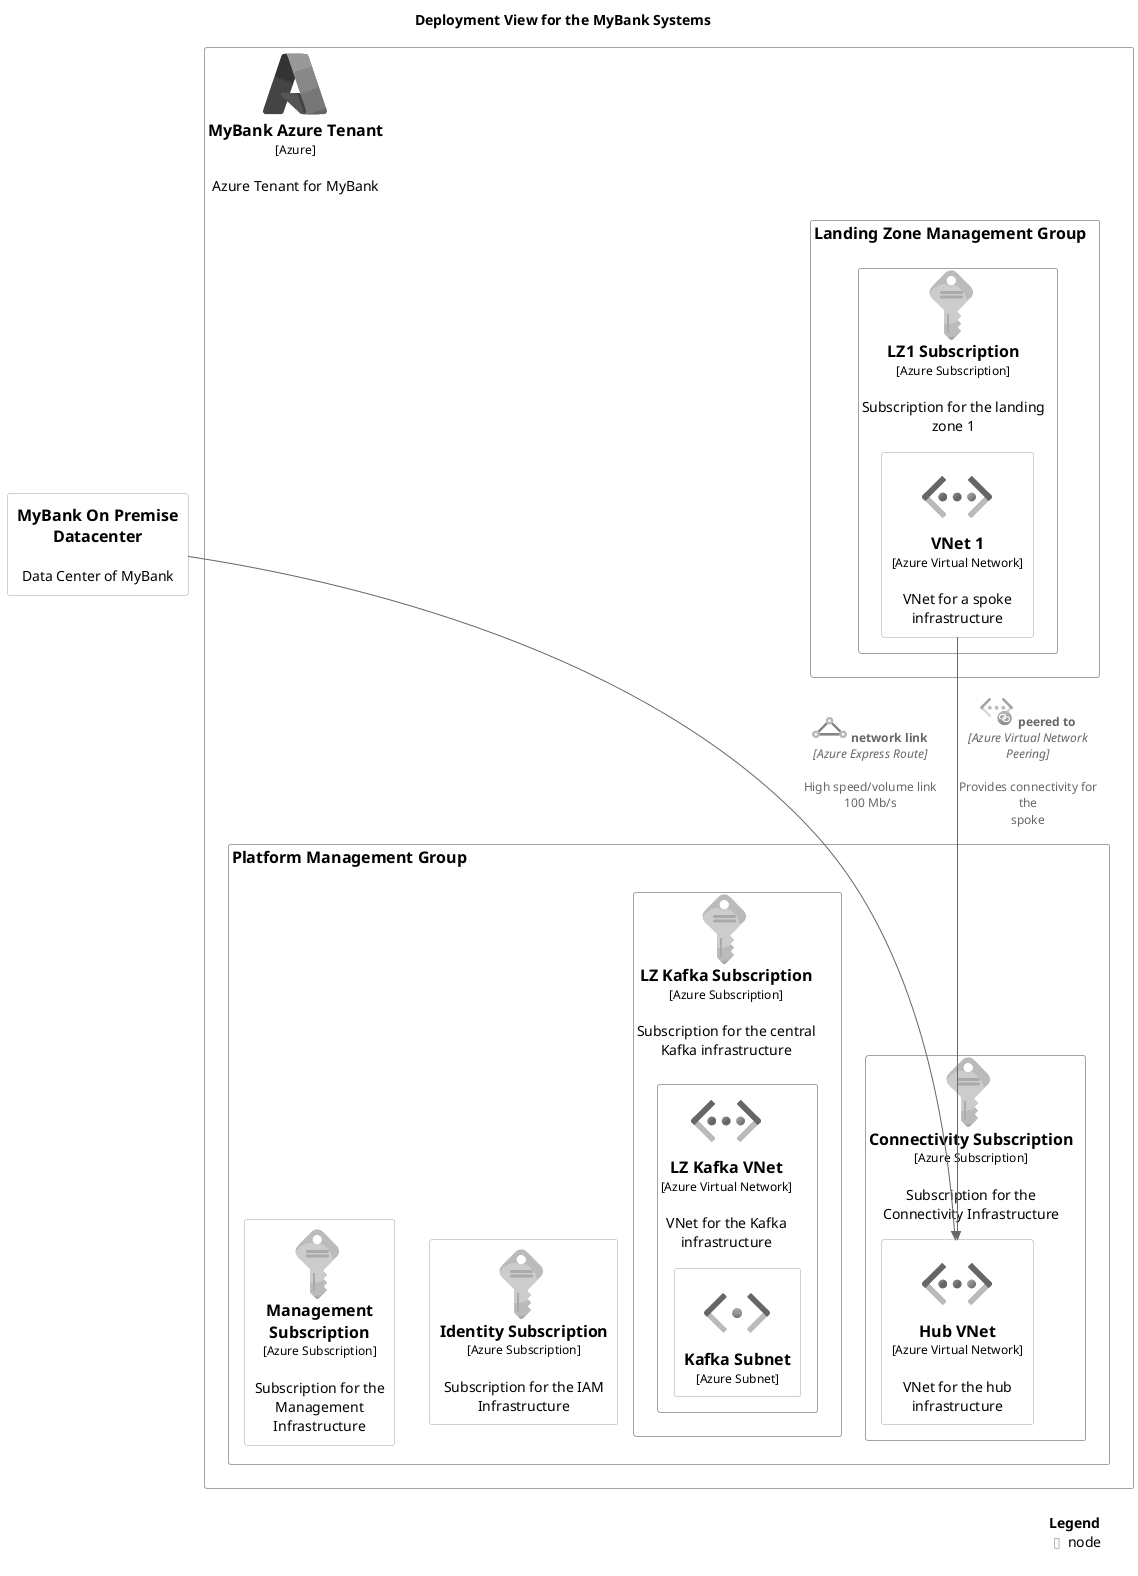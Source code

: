 @startuml deployment-view
!include <C4/C4_Deployment.puml>
!include <awslib14/AWSCommon>
!include <awslib14/AWSC4Integration>
!include <azure/AzureCommon>
!include <azure/AzureC4Integration>
!include <tupadr3/common>
!include <azure/Networking/AzureSubnet>
!include <azure/Networking/AzureExpressRoute>
!include <azure/General/Azure>
!include <azure/Management/AzureSubscription>
!include <azure/Networking/AzureVirtualNetworkPeering>
!include <azure/Networking/AzureVirtualNetwork>


LAYOUT_TOP_DOWN()




title Deployment View for the MyBank Systems
Node(mybank_itManagement_azure_mybankTenant, "MyBank Azure Tenant", $descr="Azure Tenant for MyBank", $type="Azure", $sprite="Azure") {
  Node(mybank_itManagement_azure_landingZoneManagementGroup, "Landing Zone Management Group") {
    Node(mybank_itManagement_azure_lz1Subscription, "LZ1 Subscription", $descr="Subscription for the landing zone 1", $type="Azure Subscription", $sprite="AzureSubscription") {
      Node(mybank_itManagement_azure_lz1Vnet1, "VNet 1", $descr="VNet for a spoke infrastructure", $type="Azure Virtual Network", $sprite="AzureVirtualNetwork")
    }
  }
  Node(mybank_itManagement_azure_platformManagementGroup, "Platform Management Group") {
    Node(mybank_itManagement_azure_connectivitySubscription, "Connectivity Subscription", $descr="Subscription for the Connectivity Infrastructure", $type="Azure Subscription", $sprite="AzureSubscription") {
      Node(mybank_itManagement_azure_hubVnet, "Hub VNet", $descr="VNet for the hub infrastructure", $type="Azure Virtual Network", $sprite="AzureVirtualNetwork")
    }
    Node(mybank_itManagement_azure_identitySubscription, "Identity Subscription", $descr="Subscription for the IAM Infrastructure", $type="Azure Subscription", $sprite="AzureSubscription")
    Node(mybank_itManagement_azure_lzKafkaSubscription, "LZ Kafka Subscription", $descr="Subscription for the central Kafka infrastructure", $type="Azure Subscription", $sprite="AzureSubscription") {
      Node(mybank_itManagement_azure_lzKafkaVnet, "LZ Kafka VNet", $descr="VNet for the Kafka infrastructure", $type="Azure Virtual Network", $sprite="AzureVirtualNetwork") {
        Node(mybank_itManagement_azure_lzKafkaSubnet, "Kafka Subnet", $type="Azure Subnet", $sprite="AzureSubnet")
      }
    }
    Node(mybank_itManagement_azure_managementSubscription, "Management Subscription", $descr="Subscription for the Management Infrastructure", $type="Azure Subscription", $sprite="AzureSubscription")
  }
}
Node(mybank_itManagement_onprem_dataCenter, "MyBank On Premise Datacenter", $descr="Data Center of MyBank")
Rel(mybank_itManagement_azure_lz1Vnet1, mybank_itManagement_azure_hubVnet, "peered to", $descr="Provides connectivity for the spoke", $techn="Azure Virtual Network Peering", $sprite="AzureVirtualNetworkPeering,scale=0.5")
Rel(mybank_itManagement_onprem_dataCenter, mybank_itManagement_azure_hubVnet, "network link", $descr="High speed/volume link 100 Mb/s", $techn="Azure Express Route", $sprite="AzureExpressRoute,scale=0.5")
SHOW_LEGEND()
@enduml
